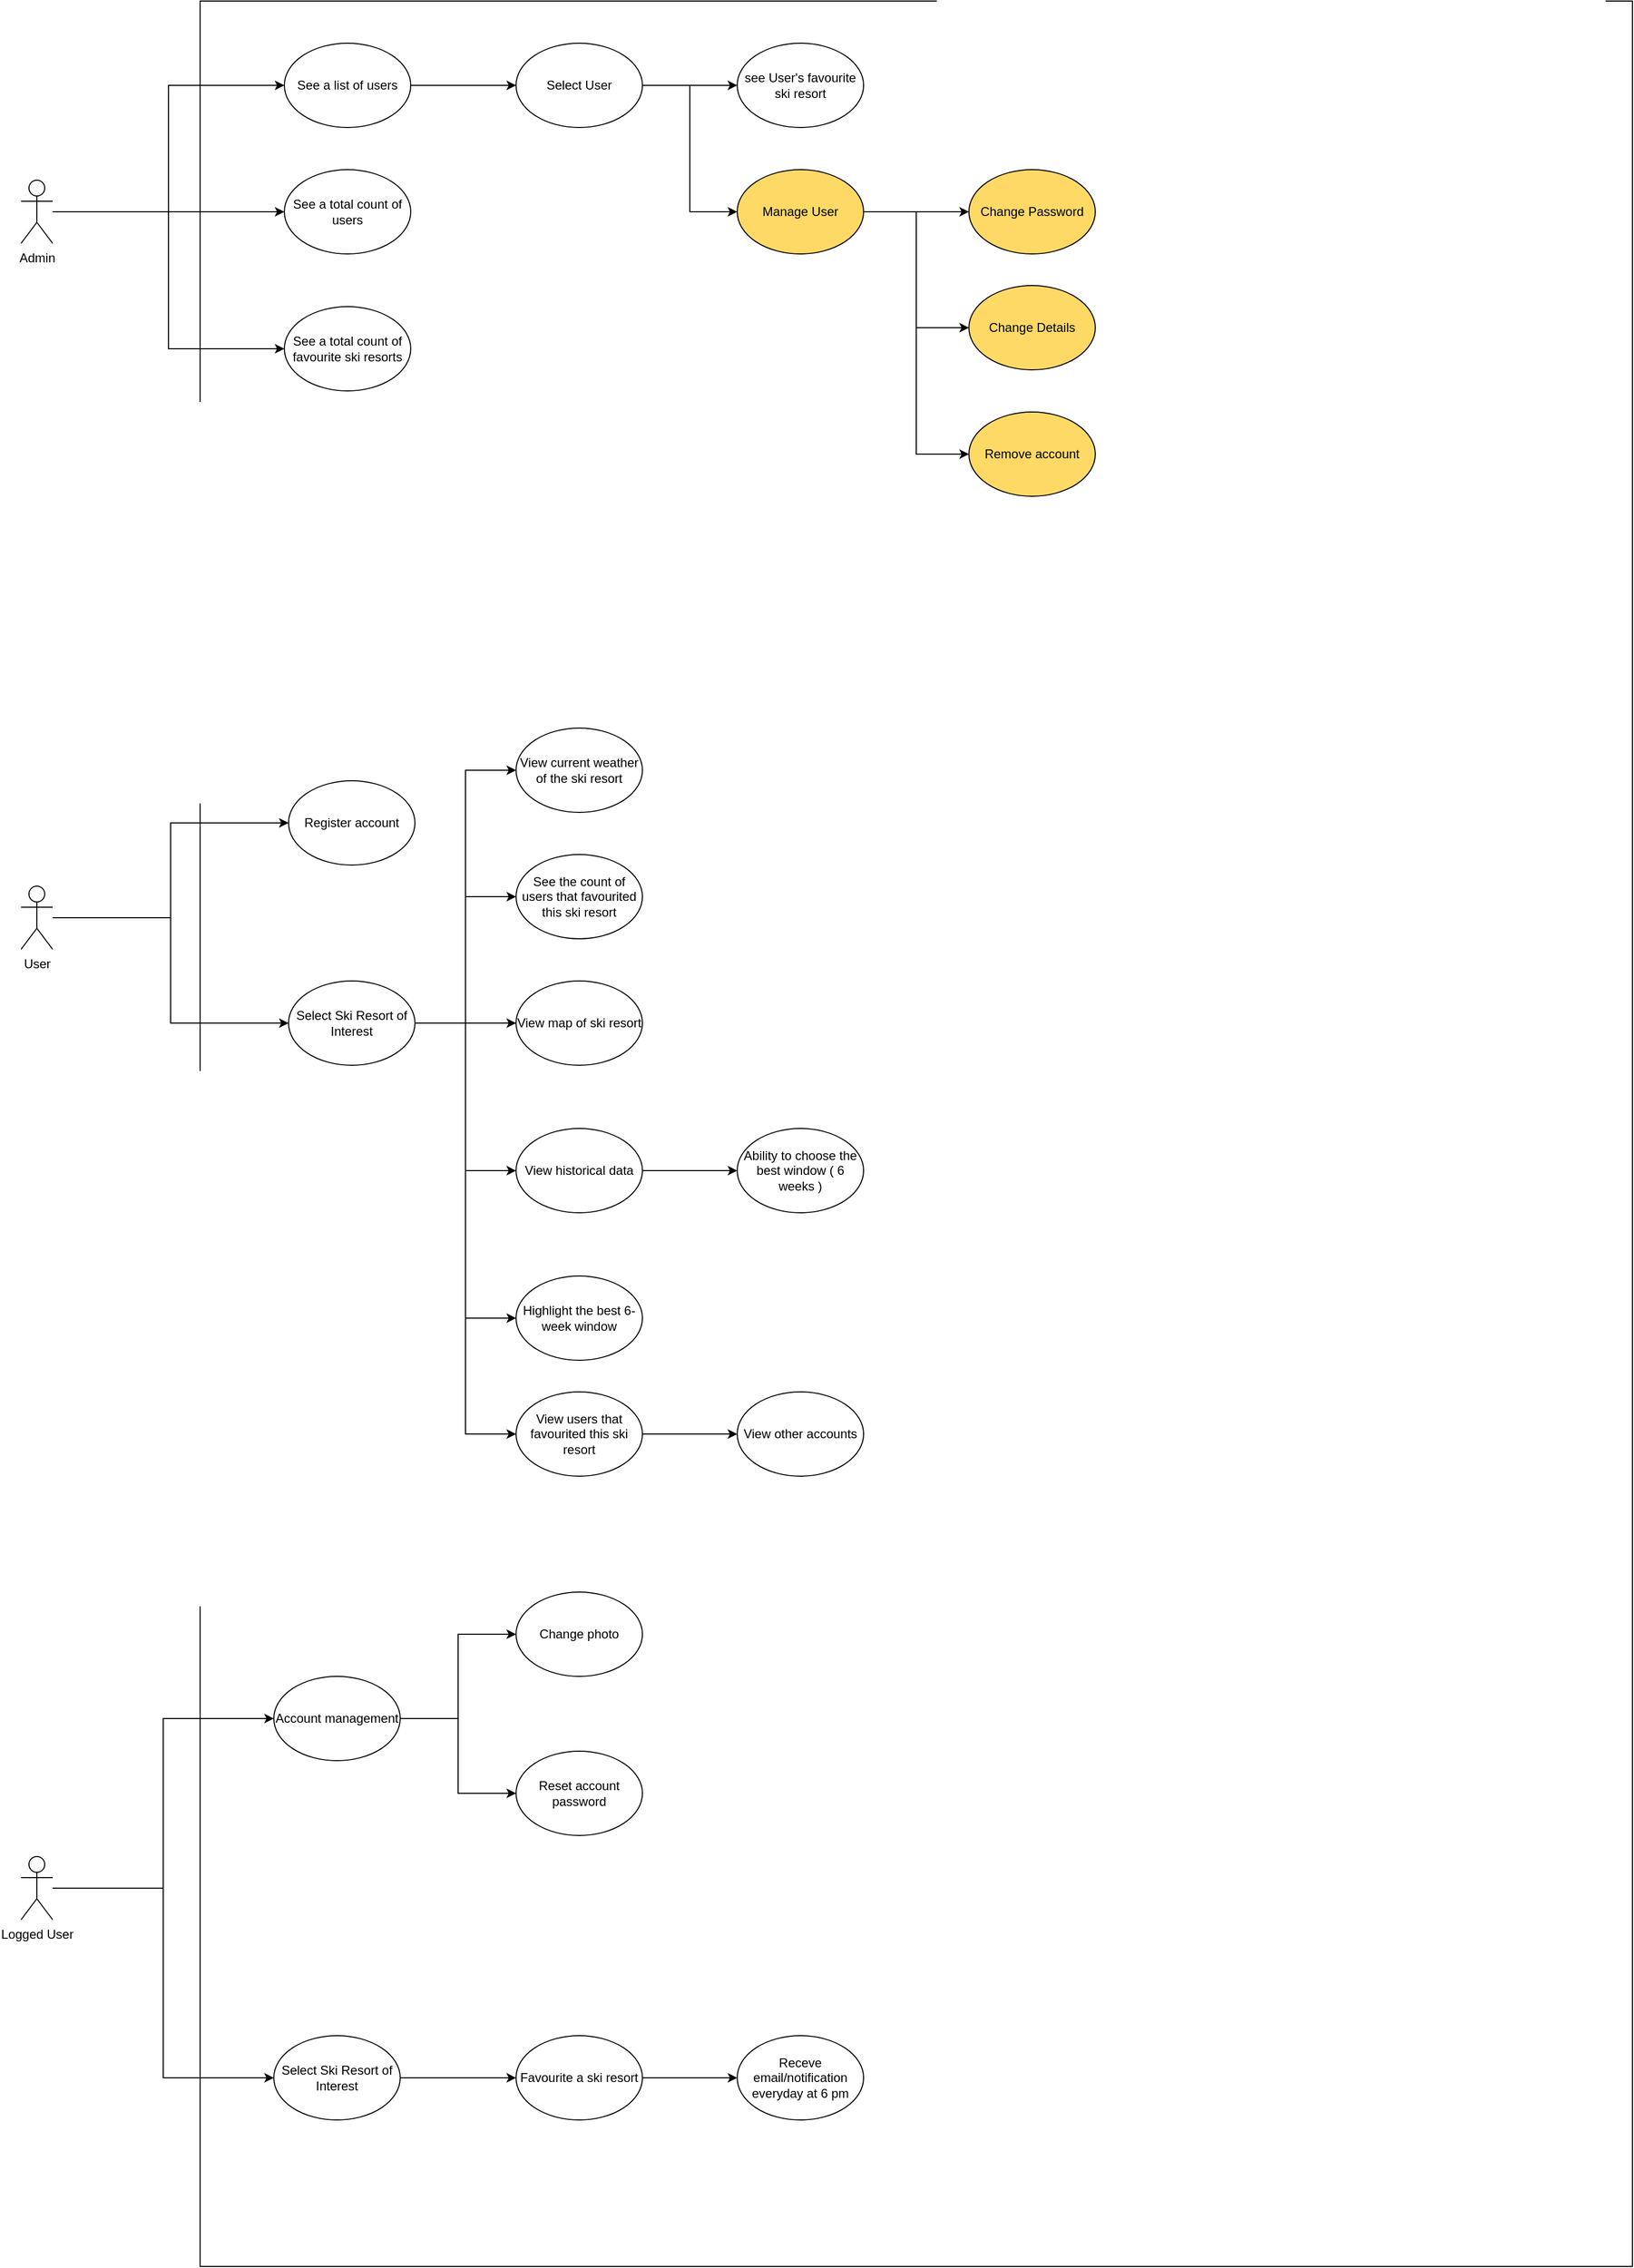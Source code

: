 <mxfile version="16.6.6" type="github">
  <diagram id="pV0uPcfDGsBpKsEs16C3" name="Page-1">
    <mxGraphModel dx="1662" dy="750" grid="1" gridSize="10" guides="1" tooltips="1" connect="1" arrows="1" fold="1" page="1" pageScale="1" pageWidth="827" pageHeight="1169" math="0" shadow="0">
      <root>
        <mxCell id="0" />
        <mxCell id="1" parent="0" />
        <mxCell id="nFr3X66Qoe-MHwGrgQsz-24" value="" style="rounded=0;whiteSpace=wrap;html=1;" vertex="1" parent="1">
          <mxGeometry x="210" width="1360" height="2150" as="geometry" />
        </mxCell>
        <mxCell id="nFr3X66Qoe-MHwGrgQsz-27" style="edgeStyle=orthogonalEdgeStyle;rounded=0;orthogonalLoop=1;jettySize=auto;html=1;entryX=0;entryY=0.5;entryDx=0;entryDy=0;" edge="1" parent="1" source="nFr3X66Qoe-MHwGrgQsz-1" target="nFr3X66Qoe-MHwGrgQsz-14">
          <mxGeometry relative="1" as="geometry" />
        </mxCell>
        <mxCell id="nFr3X66Qoe-MHwGrgQsz-28" style="edgeStyle=orthogonalEdgeStyle;rounded=0;orthogonalLoop=1;jettySize=auto;html=1;entryX=0;entryY=0.5;entryDx=0;entryDy=0;" edge="1" parent="1" source="nFr3X66Qoe-MHwGrgQsz-1" target="nFr3X66Qoe-MHwGrgQsz-16">
          <mxGeometry relative="1" as="geometry" />
        </mxCell>
        <mxCell id="nFr3X66Qoe-MHwGrgQsz-29" style="edgeStyle=orthogonalEdgeStyle;rounded=0;orthogonalLoop=1;jettySize=auto;html=1;entryX=0;entryY=0.5;entryDx=0;entryDy=0;" edge="1" parent="1" source="nFr3X66Qoe-MHwGrgQsz-1" target="nFr3X66Qoe-MHwGrgQsz-17">
          <mxGeometry relative="1" as="geometry" />
        </mxCell>
        <mxCell id="nFr3X66Qoe-MHwGrgQsz-1" value="Admin&lt;br&gt;" style="shape=umlActor;verticalLabelPosition=bottom;verticalAlign=top;html=1;outlineConnect=0;" vertex="1" parent="1">
          <mxGeometry x="40" y="170" width="30" height="60" as="geometry" />
        </mxCell>
        <mxCell id="nFr3X66Qoe-MHwGrgQsz-33" style="edgeStyle=orthogonalEdgeStyle;rounded=0;orthogonalLoop=1;jettySize=auto;html=1;entryX=0;entryY=0.5;entryDx=0;entryDy=0;" edge="1" parent="1" source="nFr3X66Qoe-MHwGrgQsz-3" target="nFr3X66Qoe-MHwGrgQsz-32">
          <mxGeometry relative="1" as="geometry" />
        </mxCell>
        <mxCell id="nFr3X66Qoe-MHwGrgQsz-34" style="edgeStyle=orthogonalEdgeStyle;rounded=0;orthogonalLoop=1;jettySize=auto;html=1;entryX=0;entryY=0.5;entryDx=0;entryDy=0;" edge="1" parent="1" source="nFr3X66Qoe-MHwGrgQsz-3" target="nFr3X66Qoe-MHwGrgQsz-21">
          <mxGeometry relative="1" as="geometry" />
        </mxCell>
        <mxCell id="nFr3X66Qoe-MHwGrgQsz-3" value="User" style="shape=umlActor;verticalLabelPosition=bottom;verticalAlign=top;html=1;outlineConnect=0;" vertex="1" parent="1">
          <mxGeometry x="40" y="840" width="30" height="60" as="geometry" />
        </mxCell>
        <mxCell id="nFr3X66Qoe-MHwGrgQsz-56" style="edgeStyle=orthogonalEdgeStyle;rounded=0;orthogonalLoop=1;jettySize=auto;html=1;entryX=0;entryY=0.5;entryDx=0;entryDy=0;" edge="1" parent="1" source="nFr3X66Qoe-MHwGrgQsz-6" target="nFr3X66Qoe-MHwGrgQsz-7">
          <mxGeometry relative="1" as="geometry" />
        </mxCell>
        <mxCell id="nFr3X66Qoe-MHwGrgQsz-6" value="View historical data" style="ellipse;whiteSpace=wrap;html=1;" vertex="1" parent="1">
          <mxGeometry x="510" y="1070" width="120" height="80" as="geometry" />
        </mxCell>
        <mxCell id="nFr3X66Qoe-MHwGrgQsz-7" value="Ability to choose the best window ( 6 weeks )" style="ellipse;whiteSpace=wrap;html=1;" vertex="1" parent="1">
          <mxGeometry x="720" y="1070" width="120" height="80" as="geometry" />
        </mxCell>
        <mxCell id="nFr3X66Qoe-MHwGrgQsz-9" value="Receve email/notification everyday at 6 pm" style="ellipse;whiteSpace=wrap;html=1;" vertex="1" parent="1">
          <mxGeometry x="720" y="1931" width="120" height="80" as="geometry" />
        </mxCell>
        <mxCell id="nFr3X66Qoe-MHwGrgQsz-10" value="Reset account password" style="ellipse;whiteSpace=wrap;html=1;" vertex="1" parent="1">
          <mxGeometry x="510" y="1661" width="120" height="80" as="geometry" />
        </mxCell>
        <mxCell id="nFr3X66Qoe-MHwGrgQsz-11" value="Change photo" style="ellipse;whiteSpace=wrap;html=1;" vertex="1" parent="1">
          <mxGeometry x="510" y="1510" width="120" height="80" as="geometry" />
        </mxCell>
        <mxCell id="nFr3X66Qoe-MHwGrgQsz-12" value="View other accounts" style="ellipse;whiteSpace=wrap;html=1;" vertex="1" parent="1">
          <mxGeometry x="720" y="1320" width="120" height="80" as="geometry" />
        </mxCell>
        <mxCell id="nFr3X66Qoe-MHwGrgQsz-13" value="View current weather of the ski resort" style="ellipse;whiteSpace=wrap;html=1;" vertex="1" parent="1">
          <mxGeometry x="510" y="690" width="120" height="80" as="geometry" />
        </mxCell>
        <mxCell id="nFr3X66Qoe-MHwGrgQsz-30" style="edgeStyle=orthogonalEdgeStyle;rounded=0;orthogonalLoop=1;jettySize=auto;html=1;entryX=0;entryY=0.5;entryDx=0;entryDy=0;" edge="1" parent="1" source="nFr3X66Qoe-MHwGrgQsz-14" target="nFr3X66Qoe-MHwGrgQsz-26">
          <mxGeometry relative="1" as="geometry" />
        </mxCell>
        <mxCell id="nFr3X66Qoe-MHwGrgQsz-14" value="See a list of users" style="ellipse;whiteSpace=wrap;html=1;" vertex="1" parent="1">
          <mxGeometry x="290" y="40" width="120" height="80" as="geometry" />
        </mxCell>
        <mxCell id="nFr3X66Qoe-MHwGrgQsz-15" value="see User&#39;s favourite ski resort" style="ellipse;whiteSpace=wrap;html=1;" vertex="1" parent="1">
          <mxGeometry x="720" y="40" width="120" height="80" as="geometry" />
        </mxCell>
        <mxCell id="nFr3X66Qoe-MHwGrgQsz-16" value="See a total count of users" style="ellipse;whiteSpace=wrap;html=1;" vertex="1" parent="1">
          <mxGeometry x="290" y="160" width="120" height="80" as="geometry" />
        </mxCell>
        <mxCell id="nFr3X66Qoe-MHwGrgQsz-17" value="See a total count of favourite ski resorts" style="ellipse;whiteSpace=wrap;html=1;" vertex="1" parent="1">
          <mxGeometry x="290" y="290" width="120" height="80" as="geometry" />
        </mxCell>
        <mxCell id="nFr3X66Qoe-MHwGrgQsz-43" style="edgeStyle=orthogonalEdgeStyle;rounded=0;orthogonalLoop=1;jettySize=auto;html=1;entryX=0;entryY=0.5;entryDx=0;entryDy=0;" edge="1" parent="1" source="nFr3X66Qoe-MHwGrgQsz-18" target="nFr3X66Qoe-MHwGrgQsz-40">
          <mxGeometry relative="1" as="geometry" />
        </mxCell>
        <mxCell id="nFr3X66Qoe-MHwGrgQsz-45" style="edgeStyle=orthogonalEdgeStyle;rounded=0;orthogonalLoop=1;jettySize=auto;html=1;entryX=0;entryY=0.5;entryDx=0;entryDy=0;" edge="1" parent="1" source="nFr3X66Qoe-MHwGrgQsz-18" target="nFr3X66Qoe-MHwGrgQsz-44">
          <mxGeometry relative="1" as="geometry" />
        </mxCell>
        <mxCell id="nFr3X66Qoe-MHwGrgQsz-18" value="Logged User" style="shape=umlActor;verticalLabelPosition=bottom;verticalAlign=top;html=1;outlineConnect=0;" vertex="1" parent="1">
          <mxGeometry x="40" y="1761" width="30" height="60" as="geometry" />
        </mxCell>
        <mxCell id="nFr3X66Qoe-MHwGrgQsz-20" value="See the count of users that favourited this ski resort" style="ellipse;whiteSpace=wrap;html=1;" vertex="1" parent="1">
          <mxGeometry x="510" y="810" width="120" height="80" as="geometry" />
        </mxCell>
        <mxCell id="nFr3X66Qoe-MHwGrgQsz-21" value="Register account" style="ellipse;whiteSpace=wrap;html=1;" vertex="1" parent="1">
          <mxGeometry x="294" y="740" width="120" height="80" as="geometry" />
        </mxCell>
        <mxCell id="nFr3X66Qoe-MHwGrgQsz-22" value="View map of ski resort" style="ellipse;whiteSpace=wrap;html=1;" vertex="1" parent="1">
          <mxGeometry x="510" y="930" width="120" height="80" as="geometry" />
        </mxCell>
        <mxCell id="nFr3X66Qoe-MHwGrgQsz-54" style="edgeStyle=orthogonalEdgeStyle;rounded=0;orthogonalLoop=1;jettySize=auto;html=1;entryX=0;entryY=0.5;entryDx=0;entryDy=0;" edge="1" parent="1" source="nFr3X66Qoe-MHwGrgQsz-23" target="nFr3X66Qoe-MHwGrgQsz-9">
          <mxGeometry relative="1" as="geometry" />
        </mxCell>
        <mxCell id="nFr3X66Qoe-MHwGrgQsz-23" value="Favourite a ski resort" style="ellipse;whiteSpace=wrap;html=1;" vertex="1" parent="1">
          <mxGeometry x="510" y="1931" width="120" height="80" as="geometry" />
        </mxCell>
        <mxCell id="nFr3X66Qoe-MHwGrgQsz-31" style="edgeStyle=orthogonalEdgeStyle;rounded=0;orthogonalLoop=1;jettySize=auto;html=1;entryX=0;entryY=0.5;entryDx=0;entryDy=0;" edge="1" parent="1" source="nFr3X66Qoe-MHwGrgQsz-26" target="nFr3X66Qoe-MHwGrgQsz-15">
          <mxGeometry relative="1" as="geometry" />
        </mxCell>
        <mxCell id="nFr3X66Qoe-MHwGrgQsz-58" style="edgeStyle=orthogonalEdgeStyle;rounded=0;orthogonalLoop=1;jettySize=auto;html=1;entryX=0;entryY=0.5;entryDx=0;entryDy=0;" edge="1" parent="1" source="nFr3X66Qoe-MHwGrgQsz-26" target="nFr3X66Qoe-MHwGrgQsz-57">
          <mxGeometry relative="1" as="geometry" />
        </mxCell>
        <mxCell id="nFr3X66Qoe-MHwGrgQsz-26" value="Select User" style="ellipse;whiteSpace=wrap;html=1;" vertex="1" parent="1">
          <mxGeometry x="510" y="40" width="120" height="80" as="geometry" />
        </mxCell>
        <mxCell id="nFr3X66Qoe-MHwGrgQsz-35" style="edgeStyle=orthogonalEdgeStyle;rounded=0;orthogonalLoop=1;jettySize=auto;html=1;entryX=0;entryY=0.5;entryDx=0;entryDy=0;" edge="1" parent="1" source="nFr3X66Qoe-MHwGrgQsz-32" target="nFr3X66Qoe-MHwGrgQsz-13">
          <mxGeometry relative="1" as="geometry" />
        </mxCell>
        <mxCell id="nFr3X66Qoe-MHwGrgQsz-36" style="edgeStyle=orthogonalEdgeStyle;rounded=0;orthogonalLoop=1;jettySize=auto;html=1;entryX=0;entryY=0.5;entryDx=0;entryDy=0;" edge="1" parent="1" source="nFr3X66Qoe-MHwGrgQsz-32" target="nFr3X66Qoe-MHwGrgQsz-20">
          <mxGeometry relative="1" as="geometry" />
        </mxCell>
        <mxCell id="nFr3X66Qoe-MHwGrgQsz-37" style="edgeStyle=orthogonalEdgeStyle;rounded=0;orthogonalLoop=1;jettySize=auto;html=1;entryX=0;entryY=0.5;entryDx=0;entryDy=0;" edge="1" parent="1" source="nFr3X66Qoe-MHwGrgQsz-32" target="nFr3X66Qoe-MHwGrgQsz-22">
          <mxGeometry relative="1" as="geometry" />
        </mxCell>
        <mxCell id="nFr3X66Qoe-MHwGrgQsz-38" style="edgeStyle=orthogonalEdgeStyle;rounded=0;orthogonalLoop=1;jettySize=auto;html=1;entryX=0;entryY=0.5;entryDx=0;entryDy=0;" edge="1" parent="1" source="nFr3X66Qoe-MHwGrgQsz-32" target="nFr3X66Qoe-MHwGrgQsz-6">
          <mxGeometry relative="1" as="geometry" />
        </mxCell>
        <mxCell id="nFr3X66Qoe-MHwGrgQsz-42" style="edgeStyle=orthogonalEdgeStyle;rounded=0;orthogonalLoop=1;jettySize=auto;html=1;entryX=0;entryY=0.5;entryDx=0;entryDy=0;" edge="1" parent="1" source="nFr3X66Qoe-MHwGrgQsz-32" target="nFr3X66Qoe-MHwGrgQsz-41">
          <mxGeometry relative="1" as="geometry" />
        </mxCell>
        <mxCell id="nFr3X66Qoe-MHwGrgQsz-55" style="edgeStyle=orthogonalEdgeStyle;rounded=0;orthogonalLoop=1;jettySize=auto;html=1;entryX=0;entryY=0.5;entryDx=0;entryDy=0;" edge="1" parent="1" source="nFr3X66Qoe-MHwGrgQsz-32" target="nFr3X66Qoe-MHwGrgQsz-51">
          <mxGeometry relative="1" as="geometry" />
        </mxCell>
        <mxCell id="nFr3X66Qoe-MHwGrgQsz-32" value="Select Ski Resort of Interest" style="ellipse;whiteSpace=wrap;html=1;" vertex="1" parent="1">
          <mxGeometry x="294" y="930" width="120" height="80" as="geometry" />
        </mxCell>
        <mxCell id="nFr3X66Qoe-MHwGrgQsz-49" style="edgeStyle=orthogonalEdgeStyle;rounded=0;orthogonalLoop=1;jettySize=auto;html=1;entryX=0;entryY=0.5;entryDx=0;entryDy=0;" edge="1" parent="1" source="nFr3X66Qoe-MHwGrgQsz-40" target="nFr3X66Qoe-MHwGrgQsz-23">
          <mxGeometry relative="1" as="geometry" />
        </mxCell>
        <mxCell id="nFr3X66Qoe-MHwGrgQsz-40" value="Select Ski Resort of Interest" style="ellipse;whiteSpace=wrap;html=1;" vertex="1" parent="1">
          <mxGeometry x="280" y="1931" width="120" height="80" as="geometry" />
        </mxCell>
        <mxCell id="nFr3X66Qoe-MHwGrgQsz-41" value="Highlight the best 6-week window" style="ellipse;whiteSpace=wrap;html=1;" vertex="1" parent="1">
          <mxGeometry x="510" y="1210" width="120" height="80" as="geometry" />
        </mxCell>
        <mxCell id="nFr3X66Qoe-MHwGrgQsz-46" style="edgeStyle=orthogonalEdgeStyle;rounded=0;orthogonalLoop=1;jettySize=auto;html=1;entryX=0;entryY=0.5;entryDx=0;entryDy=0;" edge="1" parent="1" source="nFr3X66Qoe-MHwGrgQsz-44" target="nFr3X66Qoe-MHwGrgQsz-11">
          <mxGeometry relative="1" as="geometry" />
        </mxCell>
        <mxCell id="nFr3X66Qoe-MHwGrgQsz-47" style="edgeStyle=orthogonalEdgeStyle;rounded=0;orthogonalLoop=1;jettySize=auto;html=1;entryX=0;entryY=0.5;entryDx=0;entryDy=0;" edge="1" parent="1" source="nFr3X66Qoe-MHwGrgQsz-44" target="nFr3X66Qoe-MHwGrgQsz-10">
          <mxGeometry relative="1" as="geometry" />
        </mxCell>
        <mxCell id="nFr3X66Qoe-MHwGrgQsz-44" value="Account management" style="ellipse;whiteSpace=wrap;html=1;" vertex="1" parent="1">
          <mxGeometry x="280" y="1590" width="120" height="80" as="geometry" />
        </mxCell>
        <mxCell id="nFr3X66Qoe-MHwGrgQsz-53" style="edgeStyle=orthogonalEdgeStyle;rounded=0;orthogonalLoop=1;jettySize=auto;html=1;entryX=0;entryY=0.5;entryDx=0;entryDy=0;" edge="1" parent="1" source="nFr3X66Qoe-MHwGrgQsz-51" target="nFr3X66Qoe-MHwGrgQsz-12">
          <mxGeometry relative="1" as="geometry" />
        </mxCell>
        <mxCell id="nFr3X66Qoe-MHwGrgQsz-51" value="View users that favourited this ski resort" style="ellipse;whiteSpace=wrap;html=1;" vertex="1" parent="1">
          <mxGeometry x="510" y="1320" width="120" height="80" as="geometry" />
        </mxCell>
        <mxCell id="nFr3X66Qoe-MHwGrgQsz-60" style="edgeStyle=orthogonalEdgeStyle;rounded=0;orthogonalLoop=1;jettySize=auto;html=1;entryX=0;entryY=0.5;entryDx=0;entryDy=0;" edge="1" parent="1" source="nFr3X66Qoe-MHwGrgQsz-57" target="nFr3X66Qoe-MHwGrgQsz-59">
          <mxGeometry relative="1" as="geometry" />
        </mxCell>
        <mxCell id="nFr3X66Qoe-MHwGrgQsz-62" style="edgeStyle=orthogonalEdgeStyle;rounded=0;orthogonalLoop=1;jettySize=auto;html=1;entryX=0;entryY=0.5;entryDx=0;entryDy=0;" edge="1" parent="1" source="nFr3X66Qoe-MHwGrgQsz-57" target="nFr3X66Qoe-MHwGrgQsz-61">
          <mxGeometry relative="1" as="geometry" />
        </mxCell>
        <mxCell id="nFr3X66Qoe-MHwGrgQsz-64" style="edgeStyle=orthogonalEdgeStyle;rounded=0;orthogonalLoop=1;jettySize=auto;html=1;entryX=0;entryY=0.5;entryDx=0;entryDy=0;" edge="1" parent="1" source="nFr3X66Qoe-MHwGrgQsz-57" target="nFr3X66Qoe-MHwGrgQsz-63">
          <mxGeometry relative="1" as="geometry" />
        </mxCell>
        <mxCell id="nFr3X66Qoe-MHwGrgQsz-57" value="Manage User" style="ellipse;whiteSpace=wrap;html=1;fillColor=#FFD966;" vertex="1" parent="1">
          <mxGeometry x="720" y="160" width="120" height="80" as="geometry" />
        </mxCell>
        <mxCell id="nFr3X66Qoe-MHwGrgQsz-59" value="Change Password" style="ellipse;whiteSpace=wrap;html=1;fillColor=#FFD966;" vertex="1" parent="1">
          <mxGeometry x="940" y="160" width="120" height="80" as="geometry" />
        </mxCell>
        <mxCell id="nFr3X66Qoe-MHwGrgQsz-61" value="Change Details" style="ellipse;whiteSpace=wrap;html=1;fillColor=#FFD966;" vertex="1" parent="1">
          <mxGeometry x="940" y="270" width="120" height="80" as="geometry" />
        </mxCell>
        <mxCell id="nFr3X66Qoe-MHwGrgQsz-63" value="Remove account" style="ellipse;whiteSpace=wrap;html=1;fillColor=#FFD966;" vertex="1" parent="1">
          <mxGeometry x="940" y="390" width="120" height="80" as="geometry" />
        </mxCell>
      </root>
    </mxGraphModel>
  </diagram>
</mxfile>
